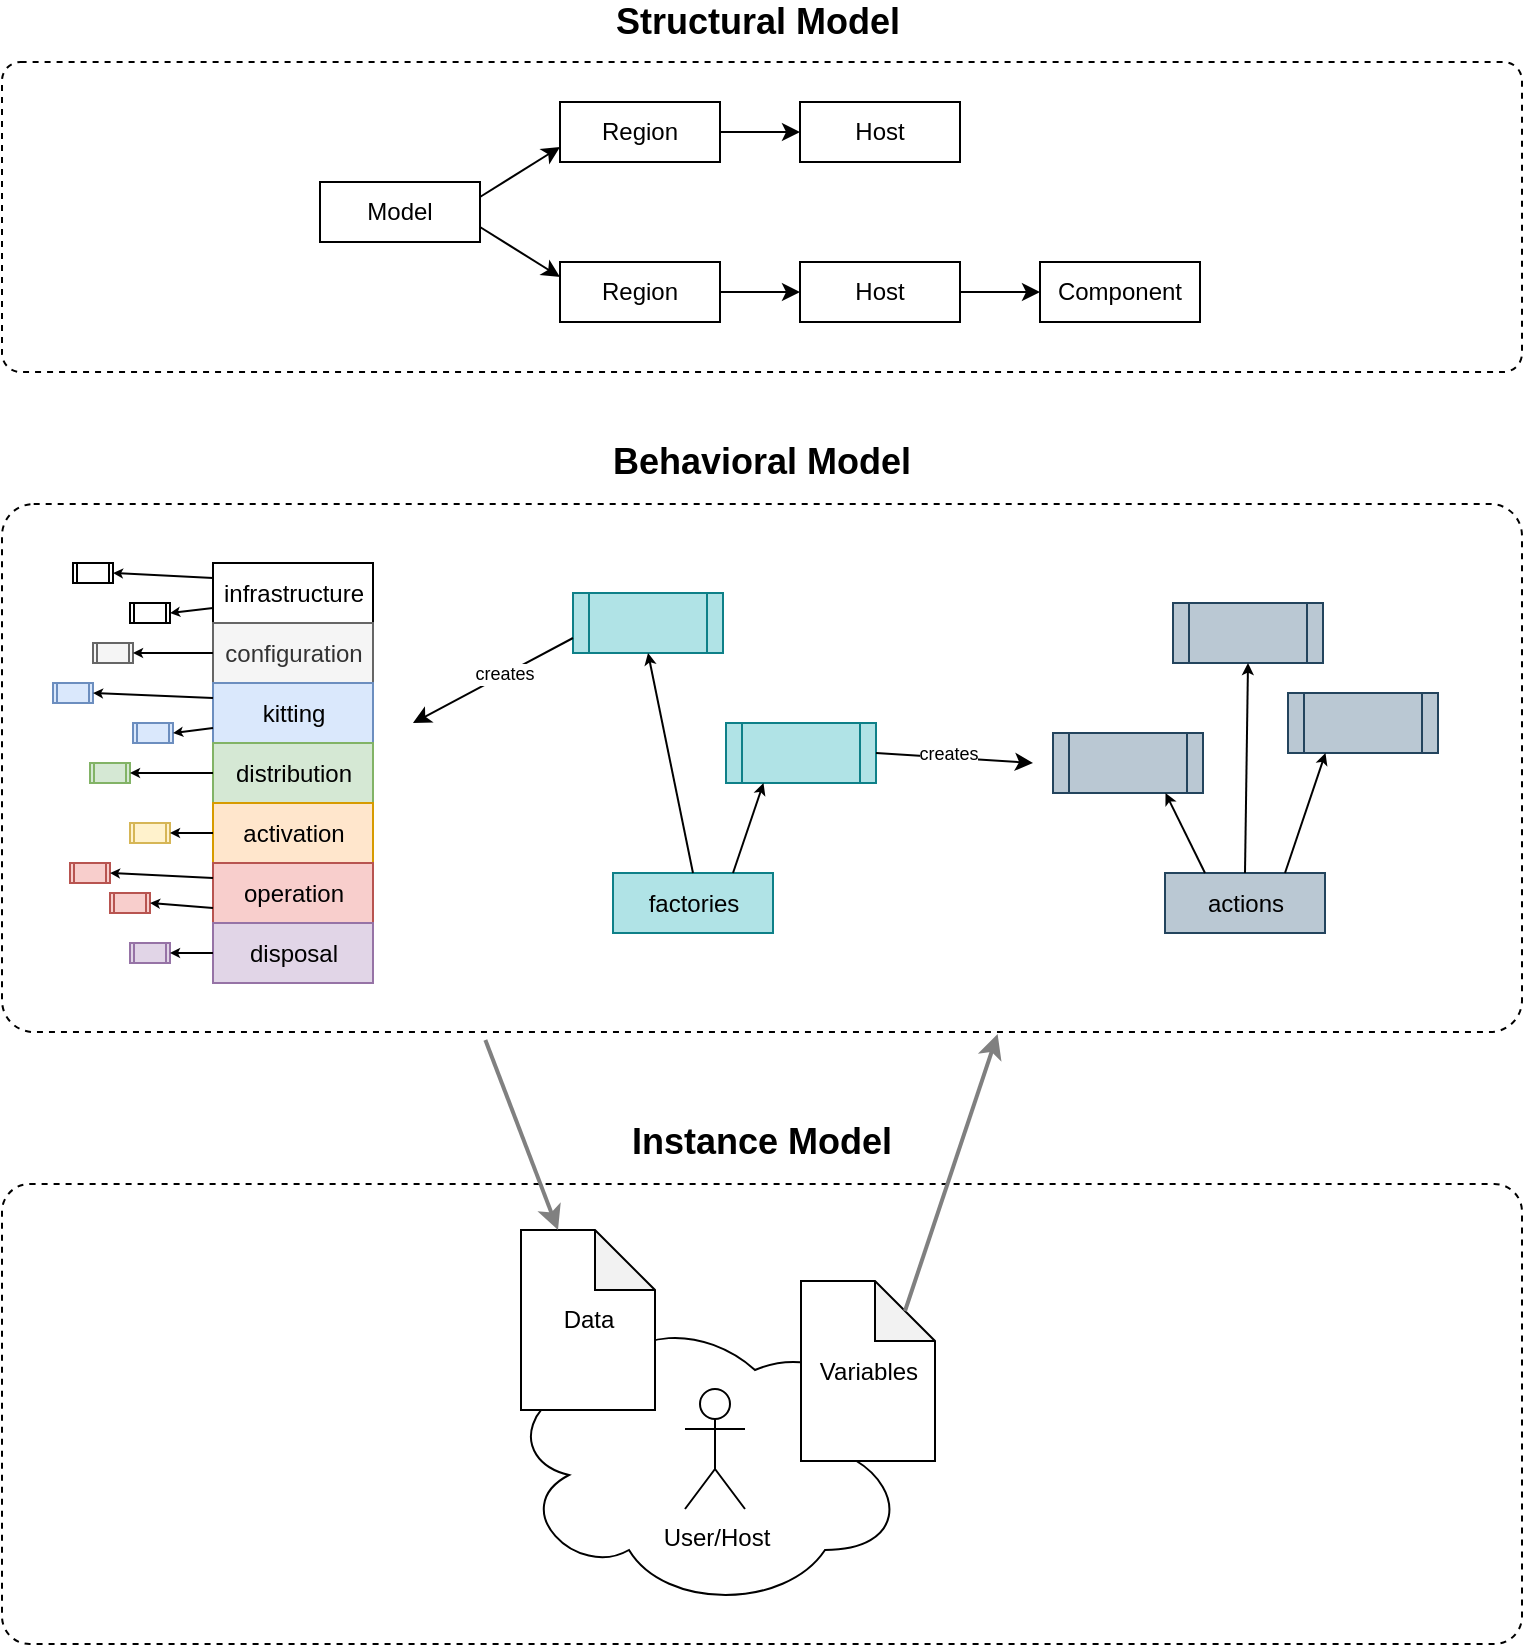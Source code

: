 <mxfile version="11.2.4" type="device" pages="1"><diagram id="sLU3SR8nPGBtHE6cbaNZ" name="Page-1"><mxGraphModel dx="1802" dy="1159" grid="1" gridSize="10" guides="1" tooltips="1" connect="1" arrows="1" fold="1" page="1" pageScale="1" pageWidth="835" pageHeight="900" math="0" shadow="0"><root><mxCell id="0"/><mxCell id="1" parent="0"/><mxCell id="e0K8C1fz3wNVIbY-RDiV-82" value="" style="rounded=1;whiteSpace=wrap;html=1;dashed=1;fontFamily=Helvetica;fontSize=9;fontColor=#000000;fillColor=none;arcSize=6;" vertex="1" parent="1"><mxGeometry x="39" y="621" width="760" height="230" as="geometry"/></mxCell><mxCell id="e0K8C1fz3wNVIbY-RDiV-6" value="" style="group" vertex="1" connectable="0" parent="1"><mxGeometry x="290.5" y="684" width="200" height="150" as="geometry"/></mxCell><mxCell id="e0K8C1fz3wNVIbY-RDiV-1" value="" style="ellipse;shape=cloud;whiteSpace=wrap;html=1;" vertex="1" parent="e0K8C1fz3wNVIbY-RDiV-6"><mxGeometry width="200" height="150" as="geometry"/></mxCell><mxCell id="e0K8C1fz3wNVIbY-RDiV-2" value="User/Host" style="shape=umlActor;verticalLabelPosition=bottom;labelBackgroundColor=#ffffff;verticalAlign=top;html=1;outlineConnect=0;" vertex="1" parent="e0K8C1fz3wNVIbY-RDiV-6"><mxGeometry x="90" y="39.5" width="30" height="60" as="geometry"/></mxCell><mxCell id="e0K8C1fz3wNVIbY-RDiV-75" value="Data" style="shape=note;whiteSpace=wrap;html=1;backgroundOutline=1;darkOpacity=0.05;" vertex="1" parent="e0K8C1fz3wNVIbY-RDiV-6"><mxGeometry x="8" y="-40" width="67" height="90" as="geometry"/></mxCell><mxCell id="e0K8C1fz3wNVIbY-RDiV-7" value="Variables" style="shape=note;whiteSpace=wrap;html=1;backgroundOutline=1;darkOpacity=0.05;" vertex="1" parent="1"><mxGeometry x="438.5" y="669.5" width="67" height="90" as="geometry"/></mxCell><mxCell id="e0K8C1fz3wNVIbY-RDiV-8" value="Model" style="rounded=0;whiteSpace=wrap;html=1;" vertex="1" parent="1"><mxGeometry x="198" y="120" width="80" height="30" as="geometry"/></mxCell><mxCell id="e0K8C1fz3wNVIbY-RDiV-9" value="Region" style="rounded=0;whiteSpace=wrap;html=1;" vertex="1" parent="1"><mxGeometry x="318" y="80" width="80" height="30" as="geometry"/></mxCell><mxCell id="e0K8C1fz3wNVIbY-RDiV-10" value="Region" style="rounded=0;whiteSpace=wrap;html=1;" vertex="1" parent="1"><mxGeometry x="318" y="160" width="80" height="30" as="geometry"/></mxCell><mxCell id="e0K8C1fz3wNVIbY-RDiV-11" value="" style="endArrow=classic;html=1;entryX=0;entryY=0.75;entryDx=0;entryDy=0;exitX=1;exitY=0.25;exitDx=0;exitDy=0;" edge="1" parent="1" source="e0K8C1fz3wNVIbY-RDiV-8" target="e0K8C1fz3wNVIbY-RDiV-9"><mxGeometry width="50" height="50" relative="1" as="geometry"><mxPoint x="204" y="135" as="sourcePoint"/><mxPoint x="254" y="85" as="targetPoint"/></mxGeometry></mxCell><mxCell id="e0K8C1fz3wNVIbY-RDiV-12" value="" style="endArrow=classic;html=1;exitX=1;exitY=0.75;exitDx=0;exitDy=0;entryX=0;entryY=0.25;entryDx=0;entryDy=0;" edge="1" parent="1" source="e0K8C1fz3wNVIbY-RDiV-8" target="e0K8C1fz3wNVIbY-RDiV-10"><mxGeometry width="50" height="50" relative="1" as="geometry"><mxPoint x="204" y="305" as="sourcePoint"/><mxPoint x="254" y="255" as="targetPoint"/></mxGeometry></mxCell><mxCell id="e0K8C1fz3wNVIbY-RDiV-14" value="Host" style="rounded=0;whiteSpace=wrap;html=1;" vertex="1" parent="1"><mxGeometry x="438" y="80" width="80" height="30" as="geometry"/></mxCell><mxCell id="e0K8C1fz3wNVIbY-RDiV-15" value="Host" style="rounded=0;whiteSpace=wrap;html=1;" vertex="1" parent="1"><mxGeometry x="438" y="160" width="80" height="30" as="geometry"/></mxCell><mxCell id="e0K8C1fz3wNVIbY-RDiV-16" value="Component" style="rounded=0;whiteSpace=wrap;html=1;" vertex="1" parent="1"><mxGeometry x="558" y="160" width="80" height="30" as="geometry"/></mxCell><mxCell id="e0K8C1fz3wNVIbY-RDiV-17" value="" style="endArrow=classic;html=1;exitX=1;exitY=0.5;exitDx=0;exitDy=0;" edge="1" parent="1" source="e0K8C1fz3wNVIbY-RDiV-15" target="e0K8C1fz3wNVIbY-RDiV-16"><mxGeometry width="50" height="50" relative="1" as="geometry"><mxPoint x="524" y="315" as="sourcePoint"/><mxPoint x="574" y="265" as="targetPoint"/></mxGeometry></mxCell><mxCell id="e0K8C1fz3wNVIbY-RDiV-18" value="" style="endArrow=classic;html=1;exitX=1;exitY=0.5;exitDx=0;exitDy=0;entryX=0;entryY=0.5;entryDx=0;entryDy=0;" edge="1" parent="1" source="e0K8C1fz3wNVIbY-RDiV-10" target="e0K8C1fz3wNVIbY-RDiV-15"><mxGeometry width="50" height="50" relative="1" as="geometry"><mxPoint x="384" y="335" as="sourcePoint"/><mxPoint x="434" y="285" as="targetPoint"/></mxGeometry></mxCell><mxCell id="e0K8C1fz3wNVIbY-RDiV-19" value="" style="endArrow=classic;html=1;exitX=1;exitY=0.5;exitDx=0;exitDy=0;entryX=0;entryY=0.5;entryDx=0;entryDy=0;" edge="1" parent="1" source="e0K8C1fz3wNVIbY-RDiV-9" target="e0K8C1fz3wNVIbY-RDiV-14"><mxGeometry width="50" height="50" relative="1" as="geometry"><mxPoint x="344" y="195" as="sourcePoint"/><mxPoint x="394" y="145" as="targetPoint"/></mxGeometry></mxCell><mxCell id="e0K8C1fz3wNVIbY-RDiV-20" value="" style="shape=process;whiteSpace=wrap;html=1;backgroundOutline=1;fillColor=#bac8d3;strokeColor=#23445d;" vertex="1" parent="1"><mxGeometry x="624.5" y="330.5" width="75" height="30" as="geometry"/></mxCell><mxCell id="e0K8C1fz3wNVIbY-RDiV-21" value="infrastructure" style="rounded=0;whiteSpace=wrap;html=1;" vertex="1" parent="1"><mxGeometry x="144.5" y="310.5" width="80" height="30" as="geometry"/></mxCell><mxCell id="e0K8C1fz3wNVIbY-RDiV-25" value="configuration" style="rounded=0;whiteSpace=wrap;html=1;fillColor=#f5f5f5;strokeColor=#666666;fontColor=#333333;" vertex="1" parent="1"><mxGeometry x="144.5" y="340.5" width="80" height="30" as="geometry"/></mxCell><mxCell id="e0K8C1fz3wNVIbY-RDiV-26" value="kitting" style="rounded=0;whiteSpace=wrap;html=1;fillColor=#dae8fc;strokeColor=#6c8ebf;" vertex="1" parent="1"><mxGeometry x="144.5" y="370.5" width="80" height="30" as="geometry"/></mxCell><mxCell id="e0K8C1fz3wNVIbY-RDiV-27" value="distribution" style="rounded=0;whiteSpace=wrap;html=1;fillColor=#d5e8d4;strokeColor=#82b366;" vertex="1" parent="1"><mxGeometry x="144.5" y="400.5" width="80" height="30" as="geometry"/></mxCell><mxCell id="e0K8C1fz3wNVIbY-RDiV-28" value="activation" style="rounded=0;whiteSpace=wrap;html=1;fillColor=#ffe6cc;strokeColor=#d79b00;" vertex="1" parent="1"><mxGeometry x="144.5" y="430.5" width="80" height="30" as="geometry"/></mxCell><mxCell id="e0K8C1fz3wNVIbY-RDiV-29" value="operation" style="rounded=0;whiteSpace=wrap;html=1;fillColor=#f8cecc;strokeColor=#b85450;" vertex="1" parent="1"><mxGeometry x="144.5" y="460.5" width="80" height="30" as="geometry"/></mxCell><mxCell id="e0K8C1fz3wNVIbY-RDiV-30" value="disposal" style="rounded=0;whiteSpace=wrap;html=1;fillColor=#e1d5e7;strokeColor=#9673a6;" vertex="1" parent="1"><mxGeometry x="144.5" y="490.5" width="80" height="30" as="geometry"/></mxCell><mxCell id="e0K8C1fz3wNVIbY-RDiV-31" value="actions" style="rounded=0;whiteSpace=wrap;html=1;fillColor=#bac8d3;strokeColor=#23445d;" vertex="1" parent="1"><mxGeometry x="620.5" y="465.5" width="80" height="30" as="geometry"/></mxCell><mxCell id="e0K8C1fz3wNVIbY-RDiV-32" value="" style="shape=process;whiteSpace=wrap;html=1;backgroundOutline=1;fillColor=#bac8d3;strokeColor=#23445d;" vertex="1" parent="1"><mxGeometry x="682" y="375.5" width="75" height="30" as="geometry"/></mxCell><mxCell id="e0K8C1fz3wNVIbY-RDiV-33" value="" style="shape=process;whiteSpace=wrap;html=1;backgroundOutline=1;fillColor=#bac8d3;strokeColor=#23445d;" vertex="1" parent="1"><mxGeometry x="564.5" y="395.5" width="75" height="30" as="geometry"/></mxCell><mxCell id="e0K8C1fz3wNVIbY-RDiV-34" value="" style="endArrow=classic;html=1;entryX=0.75;entryY=1;entryDx=0;entryDy=0;exitX=0.25;exitY=0;exitDx=0;exitDy=0;endSize=3;startSize=3;" edge="1" parent="1" source="e0K8C1fz3wNVIbY-RDiV-31" target="e0K8C1fz3wNVIbY-RDiV-33"><mxGeometry width="50" height="50" relative="1" as="geometry"><mxPoint x="546.5" y="510.5" as="sourcePoint"/><mxPoint x="596.5" y="460.5" as="targetPoint"/></mxGeometry></mxCell><mxCell id="e0K8C1fz3wNVIbY-RDiV-35" value="" style="endArrow=classic;html=1;exitX=0.5;exitY=0;exitDx=0;exitDy=0;entryX=0.5;entryY=1;entryDx=0;entryDy=0;endSize=3;startSize=3;" edge="1" parent="1" source="e0K8C1fz3wNVIbY-RDiV-31" target="e0K8C1fz3wNVIbY-RDiV-20"><mxGeometry width="50" height="50" relative="1" as="geometry"><mxPoint x="536.5" y="560.5" as="sourcePoint"/><mxPoint x="645.5" y="403.5" as="targetPoint"/></mxGeometry></mxCell><mxCell id="e0K8C1fz3wNVIbY-RDiV-36" value="" style="endArrow=classic;html=1;exitX=0.75;exitY=0;exitDx=0;exitDy=0;entryX=0.25;entryY=1;entryDx=0;entryDy=0;endSize=3;startSize=3;" edge="1" parent="1" source="e0K8C1fz3wNVIbY-RDiV-31" target="e0K8C1fz3wNVIbY-RDiV-32"><mxGeometry width="50" height="50" relative="1" as="geometry"><mxPoint x="656.5" y="500.5" as="sourcePoint"/><mxPoint x="658" y="410.5" as="targetPoint"/></mxGeometry></mxCell><mxCell id="e0K8C1fz3wNVIbY-RDiV-37" value="" style="shape=process;whiteSpace=wrap;html=1;backgroundOutline=1;" vertex="1" parent="1"><mxGeometry x="74.5" y="310.5" width="20" height="10" as="geometry"/></mxCell><mxCell id="e0K8C1fz3wNVIbY-RDiV-39" value="" style="shape=process;whiteSpace=wrap;html=1;backgroundOutline=1;" vertex="1" parent="1"><mxGeometry x="103" y="330.5" width="20" height="10" as="geometry"/></mxCell><mxCell id="e0K8C1fz3wNVIbY-RDiV-40" value="" style="endArrow=classic;html=1;exitX=0;exitY=0.25;exitDx=0;exitDy=0;entryX=1;entryY=0.5;entryDx=0;entryDy=0;endSize=2;" edge="1" parent="1" source="e0K8C1fz3wNVIbY-RDiV-21" target="e0K8C1fz3wNVIbY-RDiV-37"><mxGeometry width="50" height="50" relative="1" as="geometry"><mxPoint x="70.5" y="325.5" as="sourcePoint"/><mxPoint x="120.5" y="275.5" as="targetPoint"/></mxGeometry></mxCell><mxCell id="e0K8C1fz3wNVIbY-RDiV-41" value="" style="endArrow=classic;html=1;exitX=0;exitY=0.75;exitDx=0;exitDy=0;entryX=1;entryY=0.5;entryDx=0;entryDy=0;endSize=2;" edge="1" parent="1" source="e0K8C1fz3wNVIbY-RDiV-21" target="e0K8C1fz3wNVIbY-RDiV-39"><mxGeometry width="50" height="50" relative="1" as="geometry"><mxPoint x="140.5" y="353" as="sourcePoint"/><mxPoint x="90.5" y="350.5" as="targetPoint"/></mxGeometry></mxCell><mxCell id="e0K8C1fz3wNVIbY-RDiV-42" value="" style="shape=process;whiteSpace=wrap;html=1;backgroundOutline=1;fillColor=#f5f5f5;strokeColor=#666666;fontColor=#333333;" vertex="1" parent="1"><mxGeometry x="84.5" y="350.5" width="20" height="10" as="geometry"/></mxCell><mxCell id="e0K8C1fz3wNVIbY-RDiV-43" value="" style="endArrow=classic;html=1;exitX=0;exitY=0.5;exitDx=0;exitDy=0;entryX=1;entryY=0.5;entryDx=0;entryDy=0;endSize=2;" edge="1" parent="1" source="e0K8C1fz3wNVIbY-RDiV-25" target="e0K8C1fz3wNVIbY-RDiV-42"><mxGeometry width="50" height="50" relative="1" as="geometry"><mxPoint x="140.5" y="368" as="sourcePoint"/><mxPoint x="110.5" y="370.5" as="targetPoint"/></mxGeometry></mxCell><mxCell id="e0K8C1fz3wNVIbY-RDiV-44" value="" style="shape=process;whiteSpace=wrap;html=1;backgroundOutline=1;fillColor=#dae8fc;strokeColor=#6c8ebf;" vertex="1" parent="1"><mxGeometry x="64.5" y="370.5" width="20" height="10" as="geometry"/></mxCell><mxCell id="e0K8C1fz3wNVIbY-RDiV-45" value="" style="shape=process;whiteSpace=wrap;html=1;backgroundOutline=1;fillColor=#dae8fc;strokeColor=#6c8ebf;" vertex="1" parent="1"><mxGeometry x="104.5" y="390.5" width="20" height="10" as="geometry"/></mxCell><mxCell id="e0K8C1fz3wNVIbY-RDiV-46" value="" style="endArrow=classic;html=1;exitX=0;exitY=0.25;exitDx=0;exitDy=0;entryX=1;entryY=0.5;entryDx=0;entryDy=0;endSize=2;" edge="1" parent="1" source="e0K8C1fz3wNVIbY-RDiV-26" target="e0K8C1fz3wNVIbY-RDiV-44"><mxGeometry width="50" height="50" relative="1" as="geometry"><mxPoint x="140.5" y="390.5" as="sourcePoint"/><mxPoint x="100.5" y="390.5" as="targetPoint"/></mxGeometry></mxCell><mxCell id="e0K8C1fz3wNVIbY-RDiV-47" value="" style="endArrow=classic;html=1;exitX=0;exitY=0.75;exitDx=0;exitDy=0;entryX=1;entryY=0.5;entryDx=0;entryDy=0;endSize=2;" edge="1" parent="1" source="e0K8C1fz3wNVIbY-RDiV-26" target="e0K8C1fz3wNVIbY-RDiV-45"><mxGeometry width="50" height="50" relative="1" as="geometry"><mxPoint x="150.5" y="400.5" as="sourcePoint"/><mxPoint x="110.5" y="400.5" as="targetPoint"/></mxGeometry></mxCell><mxCell id="e0K8C1fz3wNVIbY-RDiV-50" value="" style="shape=process;whiteSpace=wrap;html=1;backgroundOutline=1;fillColor=#d5e8d4;strokeColor=#82b366;" vertex="1" parent="1"><mxGeometry x="83" y="410.5" width="20" height="10" as="geometry"/></mxCell><mxCell id="e0K8C1fz3wNVIbY-RDiV-51" value="" style="endArrow=classic;html=1;exitX=0;exitY=0.5;exitDx=0;exitDy=0;entryX=1;entryY=0.5;entryDx=0;entryDy=0;endSize=2;" edge="1" parent="1" source="e0K8C1fz3wNVIbY-RDiV-27" target="e0K8C1fz3wNVIbY-RDiV-50"><mxGeometry width="50" height="50" relative="1" as="geometry"><mxPoint x="140.5" y="428" as="sourcePoint"/><mxPoint x="120.5" y="430.5" as="targetPoint"/></mxGeometry></mxCell><mxCell id="e0K8C1fz3wNVIbY-RDiV-52" value="" style="shape=process;whiteSpace=wrap;html=1;backgroundOutline=1;fillColor=#fff2cc;strokeColor=#d6b656;" vertex="1" parent="1"><mxGeometry x="103" y="440.5" width="20" height="10" as="geometry"/></mxCell><mxCell id="e0K8C1fz3wNVIbY-RDiV-53" value="" style="endArrow=classic;html=1;exitX=0;exitY=0.5;exitDx=0;exitDy=0;entryX=1;entryY=0.5;entryDx=0;entryDy=0;endSize=2;" edge="1" parent="1" source="e0K8C1fz3wNVIbY-RDiV-28" target="e0K8C1fz3wNVIbY-RDiV-52"><mxGeometry width="50" height="50" relative="1" as="geometry"><mxPoint x="140.5" y="450.5" as="sourcePoint"/><mxPoint x="110.5" y="450.5" as="targetPoint"/></mxGeometry></mxCell><mxCell id="e0K8C1fz3wNVIbY-RDiV-54" value="" style="shape=process;whiteSpace=wrap;html=1;backgroundOutline=1;fillColor=#f8cecc;strokeColor=#b85450;" vertex="1" parent="1"><mxGeometry x="73" y="460.5" width="20" height="10" as="geometry"/></mxCell><mxCell id="e0K8C1fz3wNVIbY-RDiV-55" value="" style="shape=process;whiteSpace=wrap;html=1;backgroundOutline=1;fillColor=#f8cecc;strokeColor=#b85450;" vertex="1" parent="1"><mxGeometry x="93" y="475.5" width="20" height="10" as="geometry"/></mxCell><mxCell id="e0K8C1fz3wNVIbY-RDiV-56" value="" style="endArrow=classic;html=1;exitX=0;exitY=0.25;exitDx=0;exitDy=0;entryX=1;entryY=0.5;entryDx=0;entryDy=0;endSize=2;" edge="1" parent="1" source="e0K8C1fz3wNVIbY-RDiV-29" target="e0K8C1fz3wNVIbY-RDiV-54"><mxGeometry width="50" height="50" relative="1" as="geometry"><mxPoint x="140.5" y="480.5" as="sourcePoint"/><mxPoint x="100.5" y="480.5" as="targetPoint"/></mxGeometry></mxCell><mxCell id="e0K8C1fz3wNVIbY-RDiV-57" value="" style="endArrow=classic;html=1;exitX=0;exitY=0.75;exitDx=0;exitDy=0;entryX=1;entryY=0.5;entryDx=0;entryDy=0;endSize=2;" edge="1" parent="1" source="e0K8C1fz3wNVIbY-RDiV-29" target="e0K8C1fz3wNVIbY-RDiV-55"><mxGeometry width="50" height="50" relative="1" as="geometry"><mxPoint x="140.5" y="503" as="sourcePoint"/><mxPoint x="89" y="500.5" as="targetPoint"/></mxGeometry></mxCell><mxCell id="e0K8C1fz3wNVIbY-RDiV-58" value="" style="shape=process;whiteSpace=wrap;html=1;backgroundOutline=1;fillColor=#e1d5e7;strokeColor=#9673a6;" vertex="1" parent="1"><mxGeometry x="103" y="500.5" width="20" height="10" as="geometry"/></mxCell><mxCell id="e0K8C1fz3wNVIbY-RDiV-60" value="" style="endArrow=classic;html=1;exitX=0;exitY=0.5;exitDx=0;exitDy=0;entryX=1;entryY=0.5;entryDx=0;entryDy=0;endSize=2;" edge="1" parent="1" source="e0K8C1fz3wNVIbY-RDiV-30" target="e0K8C1fz3wNVIbY-RDiV-58"><mxGeometry width="50" height="50" relative="1" as="geometry"><mxPoint x="140.5" y="518" as="sourcePoint"/><mxPoint x="109" y="515.5" as="targetPoint"/></mxGeometry></mxCell><mxCell id="e0K8C1fz3wNVIbY-RDiV-62" value="" style="shape=process;whiteSpace=wrap;html=1;backgroundOutline=1;fillColor=#b0e3e6;strokeColor=#0e8088;" vertex="1" parent="1"><mxGeometry x="324.5" y="325.5" width="75" height="30" as="geometry"/></mxCell><mxCell id="e0K8C1fz3wNVIbY-RDiV-63" value="factories" style="rounded=0;whiteSpace=wrap;html=1;fillColor=#b0e3e6;strokeColor=#0e8088;" vertex="1" parent="1"><mxGeometry x="344.5" y="465.5" width="80" height="30" as="geometry"/></mxCell><mxCell id="e0K8C1fz3wNVIbY-RDiV-64" value="" style="shape=process;whiteSpace=wrap;html=1;backgroundOutline=1;fillColor=#b0e3e6;strokeColor=#0e8088;" vertex="1" parent="1"><mxGeometry x="401" y="390.5" width="75" height="30" as="geometry"/></mxCell><mxCell id="e0K8C1fz3wNVIbY-RDiV-67" value="" style="endArrow=classic;html=1;exitX=0.5;exitY=0;exitDx=0;exitDy=0;entryX=0.5;entryY=1;entryDx=0;entryDy=0;endSize=3;startSize=3;" edge="1" parent="1" source="e0K8C1fz3wNVIbY-RDiV-63" target="e0K8C1fz3wNVIbY-RDiV-62"><mxGeometry width="50" height="50" relative="1" as="geometry"><mxPoint x="260.5" y="560.5" as="sourcePoint"/><mxPoint x="369.5" y="403.5" as="targetPoint"/></mxGeometry></mxCell><mxCell id="e0K8C1fz3wNVIbY-RDiV-68" value="" style="endArrow=classic;html=1;exitX=0.75;exitY=0;exitDx=0;exitDy=0;entryX=0.25;entryY=1;entryDx=0;entryDy=0;endSize=3;startSize=3;" edge="1" parent="1" source="e0K8C1fz3wNVIbY-RDiV-63" target="e0K8C1fz3wNVIbY-RDiV-64"><mxGeometry width="50" height="50" relative="1" as="geometry"><mxPoint x="380.5" y="500.5" as="sourcePoint"/><mxPoint x="382" y="410.5" as="targetPoint"/></mxGeometry></mxCell><mxCell id="e0K8C1fz3wNVIbY-RDiV-70" value="" style="endArrow=classic;html=1;fontFamily=Times New Roman;fontSize=200;fontColor=#D4E1F5;exitX=0;exitY=0.75;exitDx=0;exitDy=0;" edge="1" parent="1" source="e0K8C1fz3wNVIbY-RDiV-62"><mxGeometry width="50" height="50" relative="1" as="geometry"><mxPoint x="424.5" y="300.5" as="sourcePoint"/><mxPoint x="244.5" y="390.5" as="targetPoint"/></mxGeometry></mxCell><mxCell id="e0K8C1fz3wNVIbY-RDiV-71" value="creates" style="text;html=1;resizable=0;points=[];align=center;verticalAlign=middle;labelBackgroundColor=#ffffff;fontSize=9;fontFamily=Helvetica;fontColor=#000000;" vertex="1" connectable="0" parent="e0K8C1fz3wNVIbY-RDiV-70"><mxGeometry x="-0.394" y="-2" relative="1" as="geometry"><mxPoint x="-10" y="6.5" as="offset"/></mxGeometry></mxCell><mxCell id="e0K8C1fz3wNVIbY-RDiV-72" value="" style="endArrow=classic;html=1;fontFamily=Times New Roman;fontSize=200;fontColor=#D4E1F5;exitX=1;exitY=0.5;exitDx=0;exitDy=0;" edge="1" parent="1" source="e0K8C1fz3wNVIbY-RDiV-64"><mxGeometry width="50" height="50" relative="1" as="geometry"><mxPoint x="334.5" y="358" as="sourcePoint"/><mxPoint x="554.5" y="410.5" as="targetPoint"/></mxGeometry></mxCell><mxCell id="e0K8C1fz3wNVIbY-RDiV-73" value="creates" style="text;html=1;resizable=0;points=[];align=center;verticalAlign=middle;labelBackgroundColor=#ffffff;fontSize=9;fontFamily=Helvetica;fontColor=#000000;" vertex="1" connectable="0" parent="e0K8C1fz3wNVIbY-RDiV-72"><mxGeometry x="-0.394" y="-2" relative="1" as="geometry"><mxPoint x="11.5" y="-3.5" as="offset"/></mxGeometry></mxCell><mxCell id="e0K8C1fz3wNVIbY-RDiV-83" value="" style="rounded=1;whiteSpace=wrap;html=1;dashed=1;fillColor=none;fontFamily=Helvetica;fontSize=9;fontColor=#000000;arcSize=6;" vertex="1" parent="1"><mxGeometry x="39" y="281" width="760" height="264" as="geometry"/></mxCell><mxCell id="e0K8C1fz3wNVIbY-RDiV-84" value="" style="rounded=1;whiteSpace=wrap;html=1;dashed=1;fillColor=none;fontFamily=Helvetica;fontSize=9;fontColor=#000000;arcSize=6;" vertex="1" parent="1"><mxGeometry x="39" y="60" width="760" height="155" as="geometry"/></mxCell><mxCell id="e0K8C1fz3wNVIbY-RDiV-85" value="&lt;font style=&quot;font-size: 18px&quot;&gt;&lt;b&gt;Structural Model&lt;/b&gt;&lt;/font&gt;" style="text;html=1;strokeColor=none;fillColor=none;align=center;verticalAlign=middle;whiteSpace=wrap;rounded=0;dashed=1;fontFamily=Helvetica;fontSize=9;fontColor=#000000;" vertex="1" parent="1"><mxGeometry x="337" y="30" width="160" height="20" as="geometry"/></mxCell><mxCell id="e0K8C1fz3wNVIbY-RDiV-86" value="&lt;font style=&quot;font-size: 18px&quot;&gt;&lt;b&gt;Behavioral Model&lt;/b&gt;&lt;/font&gt;" style="text;html=1;strokeColor=none;fillColor=none;align=center;verticalAlign=middle;whiteSpace=wrap;rounded=0;dashed=1;fontFamily=Helvetica;fontSize=9;fontColor=#000000;" vertex="1" parent="1"><mxGeometry x="339" y="250" width="160" height="20" as="geometry"/></mxCell><mxCell id="e0K8C1fz3wNVIbY-RDiV-87" value="&lt;span style=&quot;font-size: 18px&quot;&gt;&lt;b&gt;Instance Model&lt;/b&gt;&lt;/span&gt;" style="text;html=1;strokeColor=none;fillColor=none;align=center;verticalAlign=middle;whiteSpace=wrap;rounded=0;dashed=1;fontFamily=Helvetica;fontSize=9;fontColor=#000000;" vertex="1" parent="1"><mxGeometry x="339" y="590" width="160" height="20" as="geometry"/></mxCell><mxCell id="e0K8C1fz3wNVIbY-RDiV-88" value="" style="endArrow=classic;html=1;strokeWidth=2;fontFamily=Helvetica;fontSize=9;fontColor=#000000;entryX=0;entryY=0;entryDx=18.5;entryDy=0;entryPerimeter=0;exitX=0.318;exitY=1.015;exitDx=0;exitDy=0;exitPerimeter=0;strokeColor=#808080;" edge="1" parent="1" source="e0K8C1fz3wNVIbY-RDiV-83" target="e0K8C1fz3wNVIbY-RDiV-75"><mxGeometry width="50" height="50" relative="1" as="geometry"><mxPoint x="-210" y="620" as="sourcePoint"/><mxPoint x="-160" y="570" as="targetPoint"/></mxGeometry></mxCell><mxCell id="e0K8C1fz3wNVIbY-RDiV-89" value="" style="endArrow=classic;html=1;strokeWidth=2;fontFamily=Helvetica;fontSize=9;fontColor=#000000;entryX=0.655;entryY=1.004;entryDx=0;entryDy=0;entryPerimeter=0;exitX=0;exitY=0;exitDx=52;exitDy=15;exitPerimeter=0;strokeColor=#808080;" edge="1" parent="1" source="e0K8C1fz3wNVIbY-RDiV-7" target="e0K8C1fz3wNVIbY-RDiV-83"><mxGeometry width="50" height="50" relative="1" as="geometry"><mxPoint x="290.68" y="558.96" as="sourcePoint"/><mxPoint x="327" y="654" as="targetPoint"/></mxGeometry></mxCell></root></mxGraphModel></diagram></mxfile>